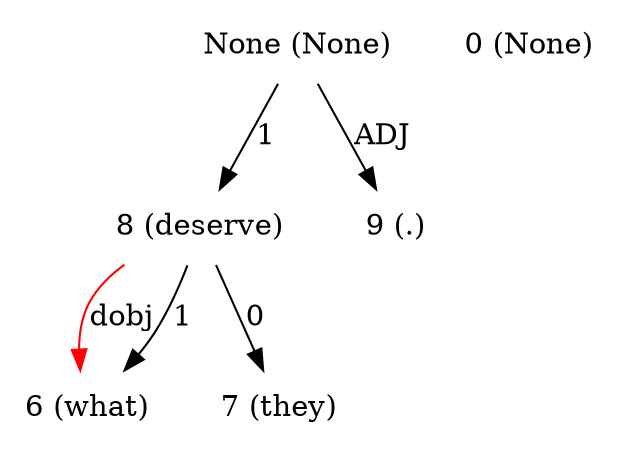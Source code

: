 digraph G{
edge [dir=forward]
node [shape=plaintext]

None [label="None (None)"]
None -> 8 [label="1"]
None -> 9 [label="ADJ"]
0 [label="0 (None)"]
6 [label="6 (what)"]
8 -> 6 [label="dobj", color="red"]
7 [label="7 (they)"]
8 [label="8 (deserve)"]
8 -> 6 [label="1"]
8 -> 7 [label="0"]
9 [label="9 (.)"]
}
